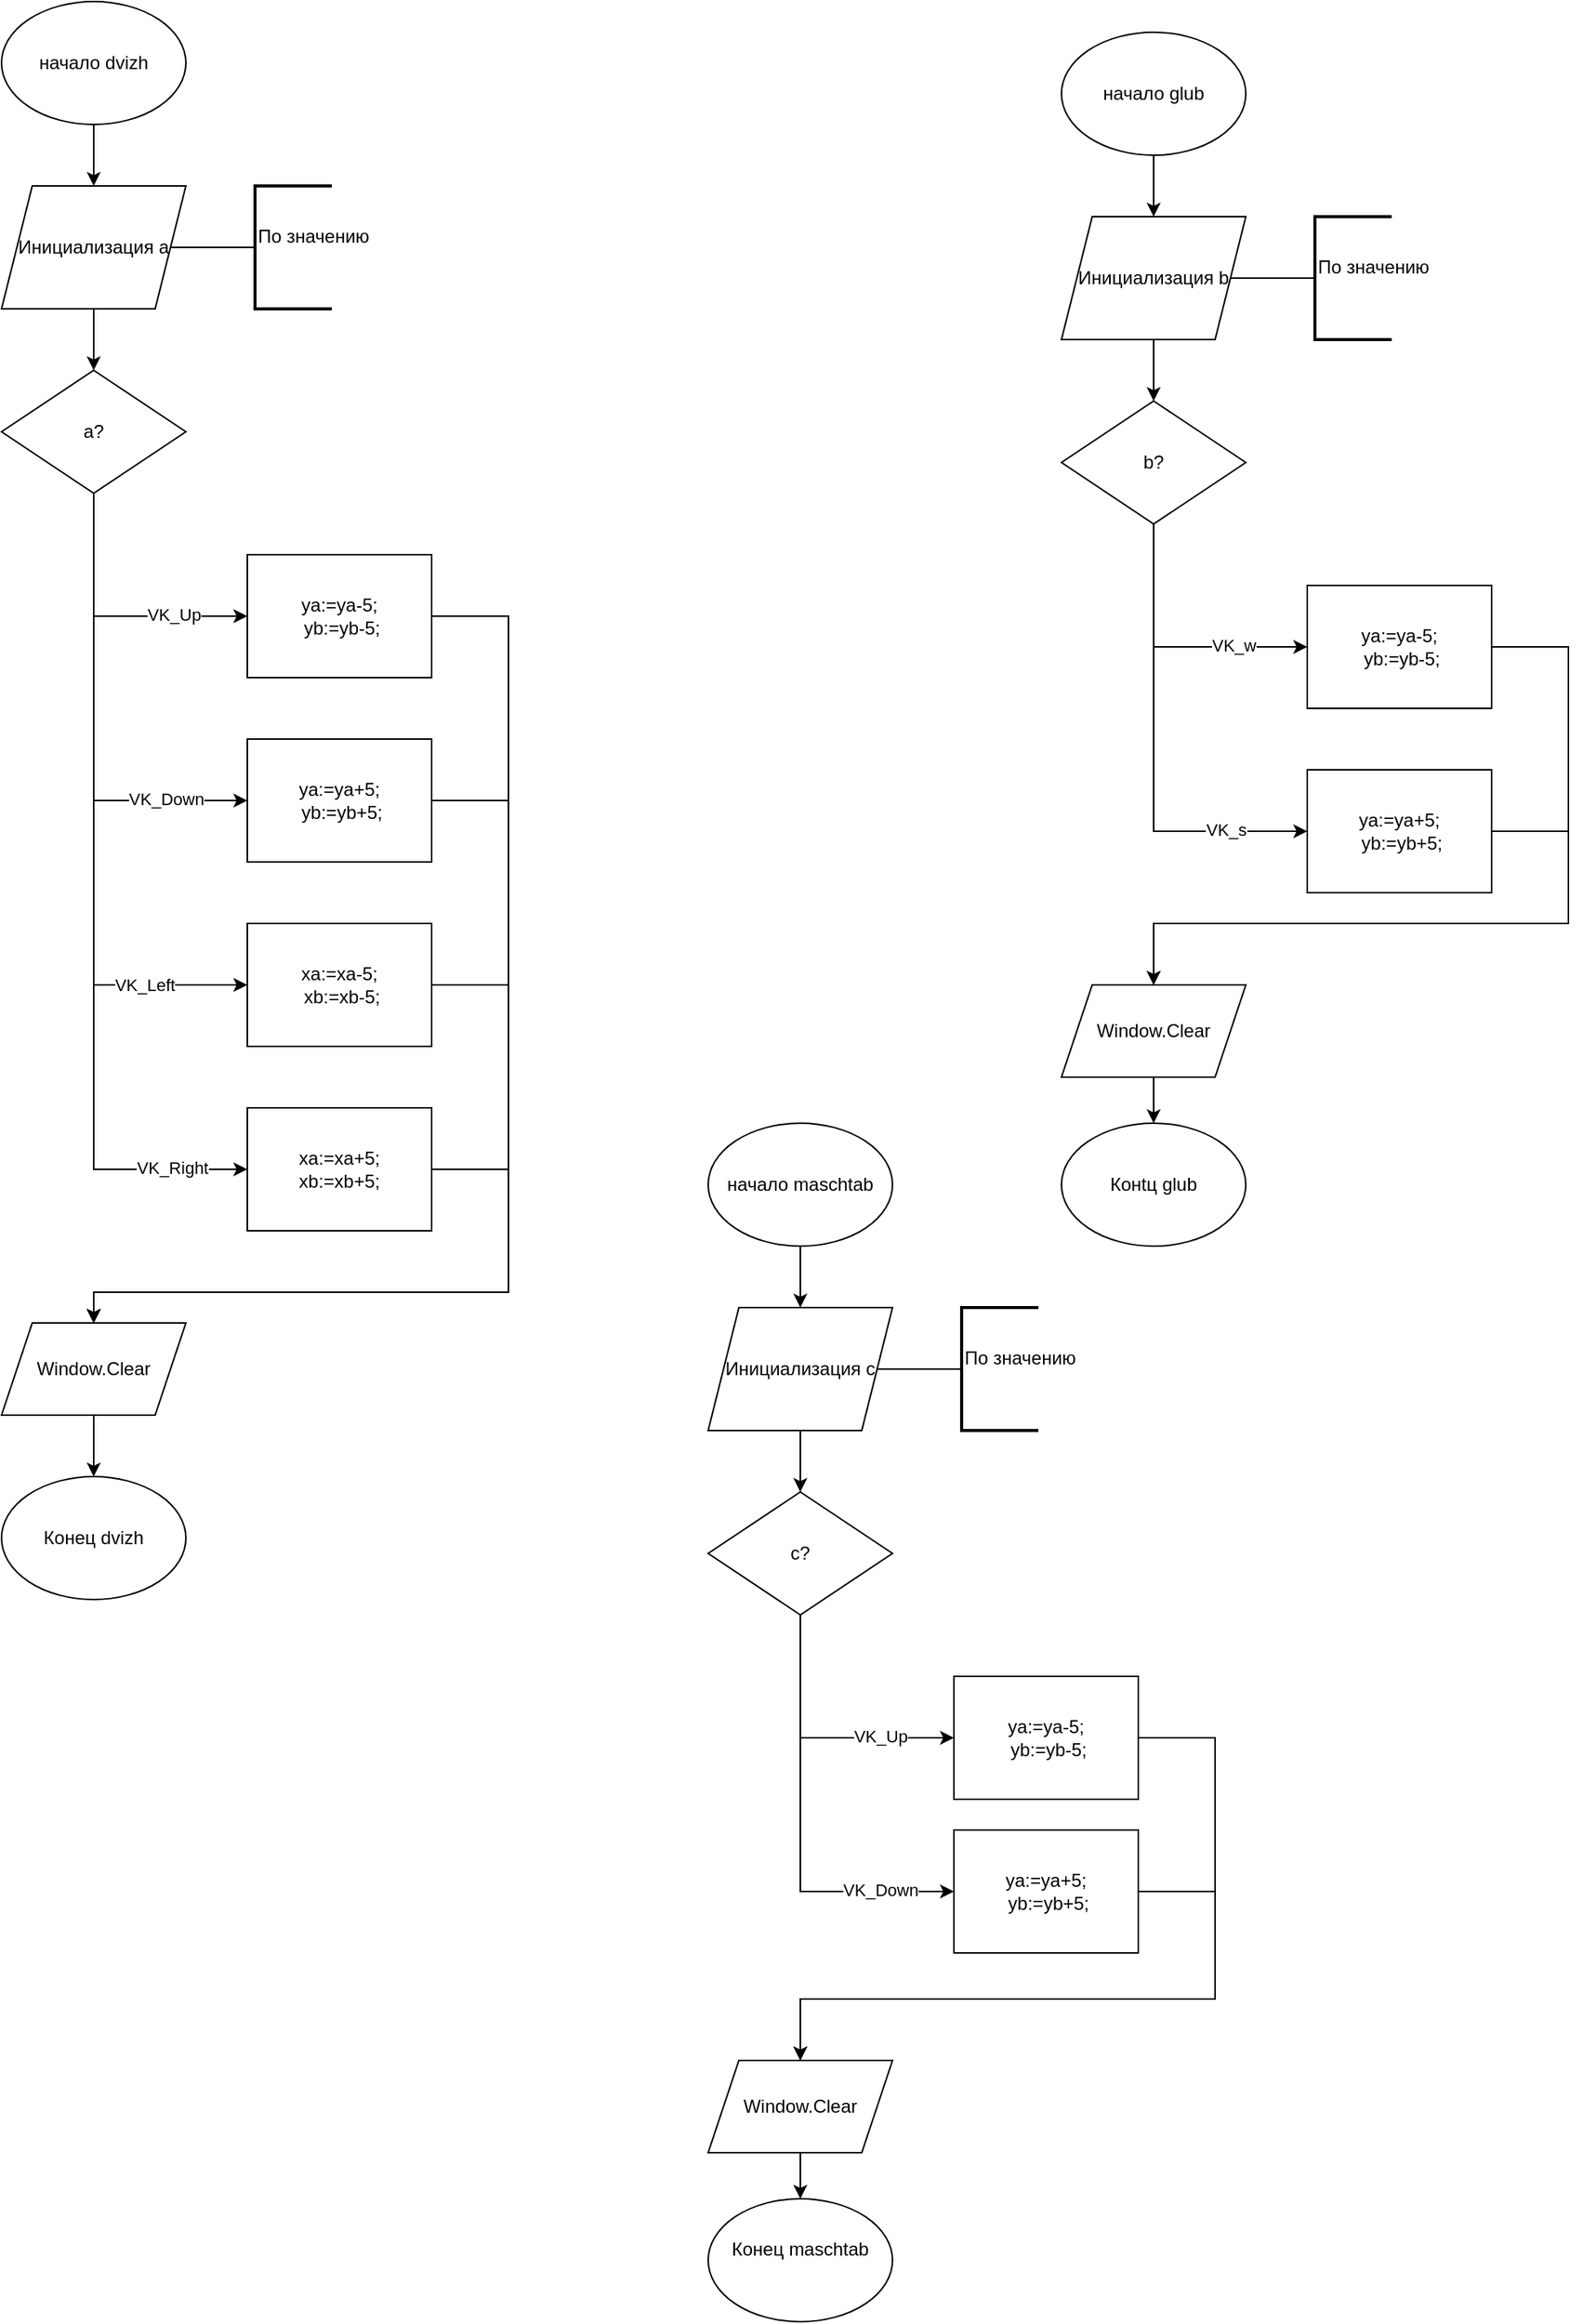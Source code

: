 <mxfile version="26.0.10" pages="3">
  <diagram name="Страница — 1" id="SlsfxkLhZ83eddNwCgyz">
    <mxGraphModel dx="1290" dy="522" grid="1" gridSize="10" guides="1" tooltips="1" connect="1" arrows="1" fold="1" page="1" pageScale="1" pageWidth="1200" pageHeight="1600" math="0" shadow="0">
      <root>
        <mxCell id="0" />
        <mxCell id="1" parent="0" />
        <mxCell id="U1XYEcbWwrDaBiq8j8Jq-3" value="" style="edgeStyle=orthogonalEdgeStyle;rounded=0;orthogonalLoop=1;jettySize=auto;html=1;" parent="1" source="U1XYEcbWwrDaBiq8j8Jq-1" target="U1XYEcbWwrDaBiq8j8Jq-2" edge="1">
          <mxGeometry relative="1" as="geometry" />
        </mxCell>
        <mxCell id="U1XYEcbWwrDaBiq8j8Jq-1" value="начало dvizh" style="ellipse;whiteSpace=wrap;html=1;" parent="1" vertex="1">
          <mxGeometry x="160" y="40" width="120" height="80" as="geometry" />
        </mxCell>
        <mxCell id="U1XYEcbWwrDaBiq8j8Jq-7" value="" style="edgeStyle=orthogonalEdgeStyle;rounded=0;orthogonalLoop=1;jettySize=auto;html=1;" parent="1" source="U1XYEcbWwrDaBiq8j8Jq-2" target="U1XYEcbWwrDaBiq8j8Jq-6" edge="1">
          <mxGeometry relative="1" as="geometry" />
        </mxCell>
        <mxCell id="U1XYEcbWwrDaBiq8j8Jq-2" value="Инициализация a" style="shape=parallelogram;perimeter=parallelogramPerimeter;whiteSpace=wrap;html=1;fixedSize=1;" parent="1" vertex="1">
          <mxGeometry x="160" y="160" width="120" height="80" as="geometry" />
        </mxCell>
        <mxCell id="U1XYEcbWwrDaBiq8j8Jq-4" value="" style="endArrow=none;html=1;rounded=0;exitX=1;exitY=0.5;exitDx=0;exitDy=0;" parent="1" source="U1XYEcbWwrDaBiq8j8Jq-2" target="U1XYEcbWwrDaBiq8j8Jq-5" edge="1">
          <mxGeometry width="50" height="50" relative="1" as="geometry">
            <mxPoint x="220" y="100" as="sourcePoint" />
            <mxPoint x="350" y="200" as="targetPoint" />
          </mxGeometry>
        </mxCell>
        <mxCell id="U1XYEcbWwrDaBiq8j8Jq-5" value="По значению&lt;div&gt;&lt;br&gt;&lt;/div&gt;" style="strokeWidth=2;html=1;shape=mxgraph.flowchart.annotation_1;align=left;pointerEvents=1;" parent="1" vertex="1">
          <mxGeometry x="325" y="160" width="50" height="80" as="geometry" />
        </mxCell>
        <mxCell id="U1XYEcbWwrDaBiq8j8Jq-12" style="edgeStyle=orthogonalEdgeStyle;rounded=0;orthogonalLoop=1;jettySize=auto;html=1;entryX=0;entryY=0.5;entryDx=0;entryDy=0;" parent="1" source="U1XYEcbWwrDaBiq8j8Jq-6" target="U1XYEcbWwrDaBiq8j8Jq-8" edge="1">
          <mxGeometry relative="1" as="geometry">
            <Array as="points">
              <mxPoint x="220" y="440" />
            </Array>
          </mxGeometry>
        </mxCell>
        <mxCell id="U1XYEcbWwrDaBiq8j8Jq-17" value="VK_Up" style="edgeLabel;html=1;align=center;verticalAlign=middle;resizable=0;points=[];" parent="U1XYEcbWwrDaBiq8j8Jq-12" vertex="1" connectable="0">
          <mxGeometry x="0.467" y="1" relative="1" as="geometry">
            <mxPoint as="offset" />
          </mxGeometry>
        </mxCell>
        <mxCell id="U1XYEcbWwrDaBiq8j8Jq-6" value="a?" style="rhombus;whiteSpace=wrap;html=1;" parent="1" vertex="1">
          <mxGeometry x="160" y="280" width="120" height="80" as="geometry" />
        </mxCell>
        <mxCell id="U1XYEcbWwrDaBiq8j8Jq-8" value="&lt;div&gt;ya:=ya-5;&lt;/div&gt;&lt;div&gt;&amp;nbsp;yb:=yb-5;&lt;/div&gt;" style="rounded=0;whiteSpace=wrap;html=1;" parent="1" vertex="1">
          <mxGeometry x="320" y="400" width="120" height="80" as="geometry" />
        </mxCell>
        <mxCell id="U1XYEcbWwrDaBiq8j8Jq-9" value="&lt;div&gt;ya:=ya+5;&lt;/div&gt;&lt;div&gt;&amp;nbsp;yb:=yb+5;&lt;/div&gt;" style="rounded=0;whiteSpace=wrap;html=1;" parent="1" vertex="1">
          <mxGeometry x="320" y="520" width="120" height="80" as="geometry" />
        </mxCell>
        <mxCell id="U1XYEcbWwrDaBiq8j8Jq-23" style="edgeStyle=orthogonalEdgeStyle;rounded=0;orthogonalLoop=1;jettySize=auto;html=1;entryX=0.5;entryY=0;entryDx=0;entryDy=0;" parent="1" source="U1XYEcbWwrDaBiq8j8Jq-10" target="U1XYEcbWwrDaBiq8j8Jq-21" edge="1">
          <mxGeometry relative="1" as="geometry">
            <mxPoint x="490" y="880" as="targetPoint" />
            <Array as="points">
              <mxPoint x="490" y="680" />
              <mxPoint x="490" y="880" />
              <mxPoint x="220" y="880" />
            </Array>
          </mxGeometry>
        </mxCell>
        <mxCell id="U1XYEcbWwrDaBiq8j8Jq-10" value="&lt;div&gt;xa:=xa-5;&lt;/div&gt;&lt;div&gt;&amp;nbsp;xb:=xb-5;&lt;/div&gt;" style="rounded=0;whiteSpace=wrap;html=1;" parent="1" vertex="1">
          <mxGeometry x="320" y="640" width="120" height="80" as="geometry" />
        </mxCell>
        <mxCell id="U1XYEcbWwrDaBiq8j8Jq-22" style="edgeStyle=orthogonalEdgeStyle;rounded=0;orthogonalLoop=1;jettySize=auto;html=1;entryX=0.5;entryY=0;entryDx=0;entryDy=0;" parent="1" source="U1XYEcbWwrDaBiq8j8Jq-11" target="U1XYEcbWwrDaBiq8j8Jq-21" edge="1">
          <mxGeometry relative="1" as="geometry">
            <mxPoint x="560" y="880" as="targetPoint" />
            <Array as="points">
              <mxPoint x="490" y="800" />
              <mxPoint x="490" y="880" />
              <mxPoint x="220" y="880" />
            </Array>
          </mxGeometry>
        </mxCell>
        <mxCell id="U1XYEcbWwrDaBiq8j8Jq-11" value="&lt;div&gt;xa:=xa+5;&lt;/div&gt;&lt;div&gt;xb:=xb+5;&lt;/div&gt;" style="rounded=0;whiteSpace=wrap;html=1;" parent="1" vertex="1">
          <mxGeometry x="320" y="760" width="120" height="80" as="geometry" />
        </mxCell>
        <mxCell id="U1XYEcbWwrDaBiq8j8Jq-13" value="" style="endArrow=classic;html=1;rounded=0;entryX=0;entryY=0.5;entryDx=0;entryDy=0;" parent="1" target="U1XYEcbWwrDaBiq8j8Jq-9" edge="1">
          <mxGeometry width="50" height="50" relative="1" as="geometry">
            <mxPoint x="220" y="440" as="sourcePoint" />
            <mxPoint x="270" y="570" as="targetPoint" />
            <Array as="points">
              <mxPoint x="220" y="560" />
            </Array>
          </mxGeometry>
        </mxCell>
        <mxCell id="U1XYEcbWwrDaBiq8j8Jq-18" value="VK_Down" style="edgeLabel;html=1;align=center;verticalAlign=middle;resizable=0;points=[];" parent="U1XYEcbWwrDaBiq8j8Jq-13" vertex="1" connectable="0">
          <mxGeometry x="0.518" y="1" relative="1" as="geometry">
            <mxPoint as="offset" />
          </mxGeometry>
        </mxCell>
        <mxCell id="U1XYEcbWwrDaBiq8j8Jq-15" value="" style="endArrow=classic;html=1;rounded=0;entryX=0;entryY=0.5;entryDx=0;entryDy=0;" parent="1" target="U1XYEcbWwrDaBiq8j8Jq-10" edge="1">
          <mxGeometry width="50" height="50" relative="1" as="geometry">
            <mxPoint x="220" y="560" as="sourcePoint" />
            <mxPoint x="200" y="620" as="targetPoint" />
            <Array as="points">
              <mxPoint x="220" y="680" />
            </Array>
          </mxGeometry>
        </mxCell>
        <mxCell id="U1XYEcbWwrDaBiq8j8Jq-19" value="VK_Left" style="edgeLabel;html=1;align=center;verticalAlign=middle;resizable=0;points=[];" parent="U1XYEcbWwrDaBiq8j8Jq-15" vertex="1" connectable="0">
          <mxGeometry x="0.391" relative="1" as="geometry">
            <mxPoint as="offset" />
          </mxGeometry>
        </mxCell>
        <mxCell id="U1XYEcbWwrDaBiq8j8Jq-16" value="" style="endArrow=classic;html=1;rounded=0;entryX=0;entryY=0.5;entryDx=0;entryDy=0;" parent="1" target="U1XYEcbWwrDaBiq8j8Jq-11" edge="1">
          <mxGeometry width="50" height="50" relative="1" as="geometry">
            <mxPoint x="220" y="680" as="sourcePoint" />
            <mxPoint x="230" y="740" as="targetPoint" />
            <Array as="points">
              <mxPoint x="220" y="800" />
            </Array>
          </mxGeometry>
        </mxCell>
        <mxCell id="U1XYEcbWwrDaBiq8j8Jq-20" value="VK_Right" style="edgeLabel;html=1;align=center;verticalAlign=middle;resizable=0;points=[];" parent="U1XYEcbWwrDaBiq8j8Jq-16" vertex="1" connectable="0">
          <mxGeometry x="0.554" y="1" relative="1" as="geometry">
            <mxPoint as="offset" />
          </mxGeometry>
        </mxCell>
        <mxCell id="U1XYEcbWwrDaBiq8j8Jq-55" value="" style="edgeStyle=orthogonalEdgeStyle;rounded=0;orthogonalLoop=1;jettySize=auto;html=1;" parent="1" source="U1XYEcbWwrDaBiq8j8Jq-21" target="U1XYEcbWwrDaBiq8j8Jq-54" edge="1">
          <mxGeometry relative="1" as="geometry" />
        </mxCell>
        <mxCell id="U1XYEcbWwrDaBiq8j8Jq-21" value="Window.Clear" style="shape=parallelogram;perimeter=parallelogramPerimeter;whiteSpace=wrap;html=1;fixedSize=1;" parent="1" vertex="1">
          <mxGeometry x="160" y="900" width="120" height="60" as="geometry" />
        </mxCell>
        <mxCell id="U1XYEcbWwrDaBiq8j8Jq-28" value="" style="endArrow=classic;html=1;rounded=0;exitX=1;exitY=0.5;exitDx=0;exitDy=0;entryX=0.5;entryY=0;entryDx=0;entryDy=0;" parent="1" source="U1XYEcbWwrDaBiq8j8Jq-8" target="U1XYEcbWwrDaBiq8j8Jq-21" edge="1">
          <mxGeometry width="50" height="50" relative="1" as="geometry">
            <mxPoint x="600" y="740" as="sourcePoint" />
            <mxPoint x="650" y="690" as="targetPoint" />
            <Array as="points">
              <mxPoint x="490" y="440" />
              <mxPoint x="490" y="560" />
              <mxPoint x="490" y="680" />
              <mxPoint x="490" y="880" />
              <mxPoint x="220" y="880" />
            </Array>
          </mxGeometry>
        </mxCell>
        <mxCell id="U1XYEcbWwrDaBiq8j8Jq-29" value="" style="endArrow=classic;html=1;rounded=0;exitX=1;exitY=0.5;exitDx=0;exitDy=0;entryX=0.5;entryY=0;entryDx=0;entryDy=0;" parent="1" source="U1XYEcbWwrDaBiq8j8Jq-9" target="U1XYEcbWwrDaBiq8j8Jq-21" edge="1">
          <mxGeometry width="50" height="50" relative="1" as="geometry">
            <mxPoint x="600" y="550" as="sourcePoint" />
            <mxPoint x="650" y="500" as="targetPoint" />
            <Array as="points">
              <mxPoint x="490" y="560" />
              <mxPoint x="490" y="880" />
              <mxPoint x="220" y="880" />
            </Array>
          </mxGeometry>
        </mxCell>
        <mxCell id="U1XYEcbWwrDaBiq8j8Jq-30" value="" style="edgeStyle=orthogonalEdgeStyle;rounded=0;orthogonalLoop=1;jettySize=auto;html=1;" parent="1" source="U1XYEcbWwrDaBiq8j8Jq-31" target="U1XYEcbWwrDaBiq8j8Jq-33" edge="1">
          <mxGeometry relative="1" as="geometry" />
        </mxCell>
        <mxCell id="U1XYEcbWwrDaBiq8j8Jq-31" value="начало glub" style="ellipse;whiteSpace=wrap;html=1;" parent="1" vertex="1">
          <mxGeometry x="850" y="60" width="120" height="80" as="geometry" />
        </mxCell>
        <mxCell id="U1XYEcbWwrDaBiq8j8Jq-32" value="" style="edgeStyle=orthogonalEdgeStyle;rounded=0;orthogonalLoop=1;jettySize=auto;html=1;" parent="1" source="U1XYEcbWwrDaBiq8j8Jq-33" target="U1XYEcbWwrDaBiq8j8Jq-38" edge="1">
          <mxGeometry relative="1" as="geometry" />
        </mxCell>
        <mxCell id="U1XYEcbWwrDaBiq8j8Jq-33" value="Инициализация b" style="shape=parallelogram;perimeter=parallelogramPerimeter;whiteSpace=wrap;html=1;fixedSize=1;" parent="1" vertex="1">
          <mxGeometry x="850" y="180" width="120" height="80" as="geometry" />
        </mxCell>
        <mxCell id="U1XYEcbWwrDaBiq8j8Jq-34" value="" style="endArrow=none;html=1;rounded=0;exitX=1;exitY=0.5;exitDx=0;exitDy=0;" parent="1" source="U1XYEcbWwrDaBiq8j8Jq-33" target="U1XYEcbWwrDaBiq8j8Jq-35" edge="1">
          <mxGeometry width="50" height="50" relative="1" as="geometry">
            <mxPoint x="910" y="120" as="sourcePoint" />
            <mxPoint x="1040" y="220" as="targetPoint" />
          </mxGeometry>
        </mxCell>
        <mxCell id="U1XYEcbWwrDaBiq8j8Jq-35" value="По значению&lt;div&gt;&lt;br&gt;&lt;/div&gt;" style="strokeWidth=2;html=1;shape=mxgraph.flowchart.annotation_1;align=left;pointerEvents=1;" parent="1" vertex="1">
          <mxGeometry x="1015" y="180" width="50" height="80" as="geometry" />
        </mxCell>
        <mxCell id="U1XYEcbWwrDaBiq8j8Jq-36" style="edgeStyle=orthogonalEdgeStyle;rounded=0;orthogonalLoop=1;jettySize=auto;html=1;entryX=0;entryY=0.5;entryDx=0;entryDy=0;" parent="1" source="U1XYEcbWwrDaBiq8j8Jq-38" target="U1XYEcbWwrDaBiq8j8Jq-39" edge="1">
          <mxGeometry relative="1" as="geometry">
            <Array as="points">
              <mxPoint x="910" y="460" />
            </Array>
          </mxGeometry>
        </mxCell>
        <mxCell id="U1XYEcbWwrDaBiq8j8Jq-37" value="VK_w" style="edgeLabel;html=1;align=center;verticalAlign=middle;resizable=0;points=[];" parent="U1XYEcbWwrDaBiq8j8Jq-36" vertex="1" connectable="0">
          <mxGeometry x="0.467" y="1" relative="1" as="geometry">
            <mxPoint as="offset" />
          </mxGeometry>
        </mxCell>
        <mxCell id="U1XYEcbWwrDaBiq8j8Jq-38" value="b?" style="rhombus;whiteSpace=wrap;html=1;" parent="1" vertex="1">
          <mxGeometry x="850" y="300" width="120" height="80" as="geometry" />
        </mxCell>
        <mxCell id="U1XYEcbWwrDaBiq8j8Jq-39" value="&lt;div&gt;ya:=ya-5;&lt;/div&gt;&lt;div&gt;&amp;nbsp;yb:=yb-5;&lt;/div&gt;" style="rounded=0;whiteSpace=wrap;html=1;" parent="1" vertex="1">
          <mxGeometry x="1010" y="420" width="120" height="80" as="geometry" />
        </mxCell>
        <mxCell id="U1XYEcbWwrDaBiq8j8Jq-40" value="&lt;div&gt;ya:=ya+5;&lt;/div&gt;&lt;div&gt;&amp;nbsp;yb:=yb+5;&lt;/div&gt;" style="rounded=0;whiteSpace=wrap;html=1;" parent="1" vertex="1">
          <mxGeometry x="1010" y="540" width="120" height="80" as="geometry" />
        </mxCell>
        <mxCell id="U1XYEcbWwrDaBiq8j8Jq-45" value="" style="endArrow=classic;html=1;rounded=0;entryX=0;entryY=0.5;entryDx=0;entryDy=0;" parent="1" target="U1XYEcbWwrDaBiq8j8Jq-40" edge="1">
          <mxGeometry width="50" height="50" relative="1" as="geometry">
            <mxPoint x="910" y="460" as="sourcePoint" />
            <mxPoint x="960" y="590" as="targetPoint" />
            <Array as="points">
              <mxPoint x="910" y="580" />
            </Array>
          </mxGeometry>
        </mxCell>
        <mxCell id="U1XYEcbWwrDaBiq8j8Jq-46" value="VK_s" style="edgeLabel;html=1;align=center;verticalAlign=middle;resizable=0;points=[];" parent="U1XYEcbWwrDaBiq8j8Jq-45" vertex="1" connectable="0">
          <mxGeometry x="0.518" y="1" relative="1" as="geometry">
            <mxPoint as="offset" />
          </mxGeometry>
        </mxCell>
        <mxCell id="U1XYEcbWwrDaBiq8j8Jq-57" value="" style="edgeStyle=orthogonalEdgeStyle;rounded=0;orthogonalLoop=1;jettySize=auto;html=1;" parent="1" source="U1XYEcbWwrDaBiq8j8Jq-51" target="U1XYEcbWwrDaBiq8j8Jq-56" edge="1">
          <mxGeometry relative="1" as="geometry" />
        </mxCell>
        <mxCell id="U1XYEcbWwrDaBiq8j8Jq-51" value="Window.Clear" style="shape=parallelogram;perimeter=parallelogramPerimeter;whiteSpace=wrap;html=1;fixedSize=1;" parent="1" vertex="1">
          <mxGeometry x="850" y="680" width="120" height="60" as="geometry" />
        </mxCell>
        <mxCell id="U1XYEcbWwrDaBiq8j8Jq-52" value="" style="endArrow=classic;html=1;rounded=0;exitX=1;exitY=0.5;exitDx=0;exitDy=0;entryX=0.5;entryY=0;entryDx=0;entryDy=0;" parent="1" source="U1XYEcbWwrDaBiq8j8Jq-39" target="U1XYEcbWwrDaBiq8j8Jq-51" edge="1">
          <mxGeometry width="50" height="50" relative="1" as="geometry">
            <mxPoint x="1290" y="760" as="sourcePoint" />
            <mxPoint x="1340" y="710" as="targetPoint" />
            <Array as="points">
              <mxPoint x="1180" y="460" />
              <mxPoint x="1180" y="580" />
              <mxPoint x="1180" y="640" />
              <mxPoint x="910" y="640" />
            </Array>
          </mxGeometry>
        </mxCell>
        <mxCell id="U1XYEcbWwrDaBiq8j8Jq-53" value="" style="endArrow=classic;html=1;rounded=0;exitX=1;exitY=0.5;exitDx=0;exitDy=0;entryX=0.5;entryY=0;entryDx=0;entryDy=0;" parent="1" source="U1XYEcbWwrDaBiq8j8Jq-40" target="U1XYEcbWwrDaBiq8j8Jq-51" edge="1">
          <mxGeometry width="50" height="50" relative="1" as="geometry">
            <mxPoint x="1290" y="570" as="sourcePoint" />
            <mxPoint x="1340" y="520" as="targetPoint" />
            <Array as="points">
              <mxPoint x="1180" y="580" />
              <mxPoint x="1180" y="640" />
              <mxPoint x="1120" y="640" />
              <mxPoint x="1040" y="640" />
              <mxPoint x="910" y="640" />
            </Array>
          </mxGeometry>
        </mxCell>
        <mxCell id="U1XYEcbWwrDaBiq8j8Jq-54" value="Конец dvizh" style="ellipse;whiteSpace=wrap;html=1;" parent="1" vertex="1">
          <mxGeometry x="160" y="1000" width="120" height="80" as="geometry" />
        </mxCell>
        <mxCell id="U1XYEcbWwrDaBiq8j8Jq-56" value="Конtц glub" style="ellipse;whiteSpace=wrap;html=1;" parent="1" vertex="1">
          <mxGeometry x="850" y="770" width="120" height="80" as="geometry" />
        </mxCell>
        <mxCell id="U1XYEcbWwrDaBiq8j8Jq-58" value="" style="edgeStyle=orthogonalEdgeStyle;rounded=0;orthogonalLoop=1;jettySize=auto;html=1;" parent="1" source="U1XYEcbWwrDaBiq8j8Jq-59" target="U1XYEcbWwrDaBiq8j8Jq-61" edge="1">
          <mxGeometry relative="1" as="geometry" />
        </mxCell>
        <mxCell id="U1XYEcbWwrDaBiq8j8Jq-59" value="начало maschtab" style="ellipse;whiteSpace=wrap;html=1;" parent="1" vertex="1">
          <mxGeometry x="620" y="770" width="120" height="80" as="geometry" />
        </mxCell>
        <mxCell id="U1XYEcbWwrDaBiq8j8Jq-60" value="" style="edgeStyle=orthogonalEdgeStyle;rounded=0;orthogonalLoop=1;jettySize=auto;html=1;" parent="1" source="U1XYEcbWwrDaBiq8j8Jq-61" target="U1XYEcbWwrDaBiq8j8Jq-66" edge="1">
          <mxGeometry relative="1" as="geometry" />
        </mxCell>
        <mxCell id="U1XYEcbWwrDaBiq8j8Jq-61" value="Инициализация c" style="shape=parallelogram;perimeter=parallelogramPerimeter;whiteSpace=wrap;html=1;fixedSize=1;" parent="1" vertex="1">
          <mxGeometry x="620" y="890" width="120" height="80" as="geometry" />
        </mxCell>
        <mxCell id="U1XYEcbWwrDaBiq8j8Jq-62" value="" style="endArrow=none;html=1;rounded=0;exitX=1;exitY=0.5;exitDx=0;exitDy=0;" parent="1" source="U1XYEcbWwrDaBiq8j8Jq-61" target="U1XYEcbWwrDaBiq8j8Jq-63" edge="1">
          <mxGeometry width="50" height="50" relative="1" as="geometry">
            <mxPoint x="680" y="830" as="sourcePoint" />
            <mxPoint x="810" y="930" as="targetPoint" />
          </mxGeometry>
        </mxCell>
        <mxCell id="U1XYEcbWwrDaBiq8j8Jq-63" value="По значению&lt;div&gt;&lt;br&gt;&lt;/div&gt;" style="strokeWidth=2;html=1;shape=mxgraph.flowchart.annotation_1;align=left;pointerEvents=1;" parent="1" vertex="1">
          <mxGeometry x="785" y="890" width="50" height="80" as="geometry" />
        </mxCell>
        <mxCell id="U1XYEcbWwrDaBiq8j8Jq-64" style="edgeStyle=orthogonalEdgeStyle;rounded=0;orthogonalLoop=1;jettySize=auto;html=1;entryX=0;entryY=0.5;entryDx=0;entryDy=0;" parent="1" source="U1XYEcbWwrDaBiq8j8Jq-66" target="U1XYEcbWwrDaBiq8j8Jq-67" edge="1">
          <mxGeometry relative="1" as="geometry">
            <Array as="points">
              <mxPoint x="680" y="1170" />
            </Array>
          </mxGeometry>
        </mxCell>
        <mxCell id="U1XYEcbWwrDaBiq8j8Jq-65" value="VK_Up" style="edgeLabel;html=1;align=center;verticalAlign=middle;resizable=0;points=[];" parent="U1XYEcbWwrDaBiq8j8Jq-64" vertex="1" connectable="0">
          <mxGeometry x="0.467" y="1" relative="1" as="geometry">
            <mxPoint as="offset" />
          </mxGeometry>
        </mxCell>
        <mxCell id="U1XYEcbWwrDaBiq8j8Jq-66" value="c?" style="rhombus;whiteSpace=wrap;html=1;" parent="1" vertex="1">
          <mxGeometry x="620" y="1010" width="120" height="80" as="geometry" />
        </mxCell>
        <mxCell id="U1XYEcbWwrDaBiq8j8Jq-67" value="&lt;div&gt;ya:=ya-5;&lt;/div&gt;&lt;div&gt;&amp;nbsp;yb:=yb-5;&lt;/div&gt;" style="rounded=0;whiteSpace=wrap;html=1;" parent="1" vertex="1">
          <mxGeometry x="780" y="1130" width="120" height="80" as="geometry" />
        </mxCell>
        <mxCell id="U1XYEcbWwrDaBiq8j8Jq-68" value="&lt;div&gt;ya:=ya+5;&lt;/div&gt;&lt;div&gt;&amp;nbsp;yb:=yb+5;&lt;/div&gt;" style="rounded=0;whiteSpace=wrap;html=1;" parent="1" vertex="1">
          <mxGeometry x="780" y="1230" width="120" height="80" as="geometry" />
        </mxCell>
        <mxCell id="U1XYEcbWwrDaBiq8j8Jq-73" value="" style="endArrow=classic;html=1;rounded=0;entryX=0;entryY=0.5;entryDx=0;entryDy=0;" parent="1" target="U1XYEcbWwrDaBiq8j8Jq-68" edge="1">
          <mxGeometry width="50" height="50" relative="1" as="geometry">
            <mxPoint x="680" y="1170" as="sourcePoint" />
            <mxPoint x="730" y="1300" as="targetPoint" />
            <Array as="points">
              <mxPoint x="680" y="1270" />
            </Array>
          </mxGeometry>
        </mxCell>
        <mxCell id="U1XYEcbWwrDaBiq8j8Jq-74" value="VK_Down" style="edgeLabel;html=1;align=center;verticalAlign=middle;resizable=0;points=[];" parent="U1XYEcbWwrDaBiq8j8Jq-73" vertex="1" connectable="0">
          <mxGeometry x="0.518" y="1" relative="1" as="geometry">
            <mxPoint as="offset" />
          </mxGeometry>
        </mxCell>
        <mxCell id="U1XYEcbWwrDaBiq8j8Jq-83" value="" style="edgeStyle=orthogonalEdgeStyle;rounded=0;orthogonalLoop=1;jettySize=auto;html=1;" parent="1" source="U1XYEcbWwrDaBiq8j8Jq-79" target="U1XYEcbWwrDaBiq8j8Jq-82" edge="1">
          <mxGeometry relative="1" as="geometry" />
        </mxCell>
        <mxCell id="U1XYEcbWwrDaBiq8j8Jq-79" value="Window.Clear" style="shape=parallelogram;perimeter=parallelogramPerimeter;whiteSpace=wrap;html=1;fixedSize=1;" parent="1" vertex="1">
          <mxGeometry x="620" y="1380" width="120" height="60" as="geometry" />
        </mxCell>
        <mxCell id="U1XYEcbWwrDaBiq8j8Jq-80" value="" style="endArrow=classic;html=1;rounded=0;exitX=1;exitY=0.5;exitDx=0;exitDy=0;entryX=0.5;entryY=0;entryDx=0;entryDy=0;" parent="1" source="U1XYEcbWwrDaBiq8j8Jq-67" target="U1XYEcbWwrDaBiq8j8Jq-79" edge="1">
          <mxGeometry width="50" height="50" relative="1" as="geometry">
            <mxPoint x="1060" y="1470" as="sourcePoint" />
            <mxPoint x="1110" y="1420" as="targetPoint" />
            <Array as="points">
              <mxPoint x="950" y="1170" />
              <mxPoint x="950" y="1290" />
              <mxPoint x="950" y="1340" />
              <mxPoint x="680" y="1340" />
              <mxPoint x="680" y="1380" />
            </Array>
          </mxGeometry>
        </mxCell>
        <mxCell id="U1XYEcbWwrDaBiq8j8Jq-81" value="" style="endArrow=classic;html=1;rounded=0;exitX=1;exitY=0.5;exitDx=0;exitDy=0;entryX=0.5;entryY=0;entryDx=0;entryDy=0;" parent="1" source="U1XYEcbWwrDaBiq8j8Jq-68" target="U1XYEcbWwrDaBiq8j8Jq-79" edge="1">
          <mxGeometry width="50" height="50" relative="1" as="geometry">
            <mxPoint x="1060" y="1280" as="sourcePoint" />
            <mxPoint x="1110" y="1230" as="targetPoint" />
            <Array as="points">
              <mxPoint x="950" y="1270" />
              <mxPoint x="950" y="1290" />
              <mxPoint x="950" y="1340" />
              <mxPoint x="820" y="1340" />
              <mxPoint x="680" y="1340" />
              <mxPoint x="680" y="1380" />
            </Array>
          </mxGeometry>
        </mxCell>
        <mxCell id="U1XYEcbWwrDaBiq8j8Jq-82" value="Конец maschtab&lt;div&gt;&lt;br&gt;&lt;/div&gt;" style="ellipse;whiteSpace=wrap;html=1;" parent="1" vertex="1">
          <mxGeometry x="620" y="1470" width="120" height="80" as="geometry" />
        </mxCell>
      </root>
    </mxGraphModel>
  </diagram>
  <diagram id="3DxUTm8rp6klxQ3pzdtI" name="Страница — 2">
    <mxGraphModel dx="1290" dy="522" grid="1" gridSize="10" guides="1" tooltips="1" connect="1" arrows="1" fold="1" page="1" pageScale="1" pageWidth="1200" pageHeight="1600" math="0" shadow="0">
      <root>
        <mxCell id="0" />
        <mxCell id="1" parent="0" />
        <mxCell id="g4upZ3wpfeA_VY0nYFf6-3" value="" style="edgeStyle=orthogonalEdgeStyle;rounded=0;orthogonalLoop=1;jettySize=auto;html=1;" parent="1" source="g4upZ3wpfeA_VY0nYFf6-1" target="g4upZ3wpfeA_VY0nYFf6-2" edge="1">
          <mxGeometry relative="1" as="geometry" />
        </mxCell>
        <mxCell id="g4upZ3wpfeA_VY0nYFf6-1" value="Начало fractal" style="ellipse;whiteSpace=wrap;html=1;" parent="1" vertex="1">
          <mxGeometry x="80" y="40" width="120" height="80" as="geometry" />
        </mxCell>
        <mxCell id="XXOSiyogG26CdCvfBOHh-4" value="" style="edgeStyle=orthogonalEdgeStyle;rounded=0;orthogonalLoop=1;jettySize=auto;html=1;" parent="1" source="g4upZ3wpfeA_VY0nYFf6-2" target="XXOSiyogG26CdCvfBOHh-3" edge="1">
          <mxGeometry relative="1" as="geometry" />
        </mxCell>
        <mxCell id="g4upZ3wpfeA_VY0nYFf6-2" value="Инициализация&amp;nbsp;&lt;div&gt;x1,y1,x2,y2&lt;div&gt;&lt;br&gt;&lt;/div&gt;&lt;/div&gt;" style="shape=parallelogram;perimeter=parallelogramPerimeter;whiteSpace=wrap;html=1;fixedSize=1;" parent="1" vertex="1">
          <mxGeometry x="80" y="160" width="120" height="60" as="geometry" />
        </mxCell>
        <mxCell id="XXOSiyogG26CdCvfBOHh-1" value="" style="endArrow=none;html=1;rounded=0;exitX=1;exitY=0.5;exitDx=0;exitDy=0;entryX=0;entryY=0.5;entryDx=0;entryDy=0;entryPerimeter=0;" parent="1" source="g4upZ3wpfeA_VY0nYFf6-2" target="XXOSiyogG26CdCvfBOHh-2" edge="1">
          <mxGeometry width="50" height="50" relative="1" as="geometry">
            <mxPoint x="190" y="190" as="sourcePoint" />
            <mxPoint x="310" y="190" as="targetPoint" />
          </mxGeometry>
        </mxCell>
        <mxCell id="XXOSiyogG26CdCvfBOHh-2" value="По значению" style="strokeWidth=2;html=1;shape=mxgraph.flowchart.annotation_1;align=left;pointerEvents=1;" parent="1" vertex="1">
          <mxGeometry x="440" y="160" width="50" height="60" as="geometry" />
        </mxCell>
        <mxCell id="XXOSiyogG26CdCvfBOHh-8" style="edgeStyle=orthogonalEdgeStyle;rounded=0;orthogonalLoop=1;jettySize=auto;html=1;entryX=0.5;entryY=0;entryDx=0;entryDy=0;" parent="1" source="XXOSiyogG26CdCvfBOHh-3" target="XXOSiyogG26CdCvfBOHh-5" edge="1">
          <mxGeometry relative="1" as="geometry" />
        </mxCell>
        <mxCell id="XXOSiyogG26CdCvfBOHh-9" value="Да" style="edgeLabel;html=1;align=center;verticalAlign=middle;resizable=0;points=[];" parent="XXOSiyogG26CdCvfBOHh-8" vertex="1" connectable="0">
          <mxGeometry x="-0.392" y="1" relative="1" as="geometry">
            <mxPoint as="offset" />
          </mxGeometry>
        </mxCell>
        <mxCell id="XXOSiyogG26CdCvfBOHh-14" value="" style="edgeStyle=orthogonalEdgeStyle;rounded=0;orthogonalLoop=1;jettySize=auto;html=1;" parent="1" source="XXOSiyogG26CdCvfBOHh-3" target="XXOSiyogG26CdCvfBOHh-10" edge="1">
          <mxGeometry relative="1" as="geometry" />
        </mxCell>
        <mxCell id="XXOSiyogG26CdCvfBOHh-18" value="Нет" style="edgeLabel;html=1;align=center;verticalAlign=middle;resizable=0;points=[];" parent="XXOSiyogG26CdCvfBOHh-14" vertex="1" connectable="0">
          <mxGeometry x="-0.286" y="2" relative="1" as="geometry">
            <mxPoint as="offset" />
          </mxGeometry>
        </mxCell>
        <mxCell id="XXOSiyogG26CdCvfBOHh-3" value="depth=0" style="rhombus;whiteSpace=wrap;html=1;" parent="1" vertex="1">
          <mxGeometry x="80" y="240" width="120" height="80" as="geometry" />
        </mxCell>
        <mxCell id="XXOSiyogG26CdCvfBOHh-41" style="edgeStyle=orthogonalEdgeStyle;rounded=0;orthogonalLoop=1;jettySize=auto;html=1;entryX=0.5;entryY=0;entryDx=0;entryDy=0;" parent="1" source="XXOSiyogG26CdCvfBOHh-5" target="XXOSiyogG26CdCvfBOHh-28" edge="1">
          <mxGeometry relative="1" as="geometry">
            <mxPoint x="340" y="1401.6" as="targetPoint" />
            <Array as="points">
              <mxPoint x="340" y="1400" />
              <mxPoint x="140" y="1400" />
            </Array>
          </mxGeometry>
        </mxCell>
        <mxCell id="XXOSiyogG26CdCvfBOHh-5" value="line(round(x1),&lt;div&gt;round(y1),&lt;/div&gt;&lt;div&gt;round(x2),&lt;/div&gt;&lt;div&gt;round(y2))&lt;/div&gt;" style="shape=parallelogram;perimeter=parallelogramPerimeter;whiteSpace=wrap;html=1;fixedSize=1;" parent="1" vertex="1">
          <mxGeometry x="275" y="360" width="120" height="60" as="geometry" />
        </mxCell>
        <mxCell id="XXOSiyogG26CdCvfBOHh-15" value="" style="edgeStyle=orthogonalEdgeStyle;rounded=0;orthogonalLoop=1;jettySize=auto;html=1;" parent="1" source="XXOSiyogG26CdCvfBOHh-10" target="XXOSiyogG26CdCvfBOHh-11" edge="1">
          <mxGeometry relative="1" as="geometry" />
        </mxCell>
        <mxCell id="XXOSiyogG26CdCvfBOHh-10" value="&lt;div&gt;dx:=(x2-x1)/4;&lt;/div&gt;&lt;div&gt;&amp;nbsp; &amp;nbsp; dy:=(y2-y1)/4;&lt;/div&gt;&lt;div&gt;&amp;nbsp; &amp;nbsp; x3:=x1+dx;&lt;/div&gt;&lt;div&gt;&amp;nbsp; &amp;nbsp; y3:=y1+dy;&lt;/div&gt;" style="rounded=0;whiteSpace=wrap;html=1;" parent="1" vertex="1">
          <mxGeometry x="80" y="360" width="120" height="60" as="geometry" />
        </mxCell>
        <mxCell id="XXOSiyogG26CdCvfBOHh-16" value="" style="edgeStyle=orthogonalEdgeStyle;rounded=0;orthogonalLoop=1;jettySize=auto;html=1;" parent="1" source="XXOSiyogG26CdCvfBOHh-11" target="XXOSiyogG26CdCvfBOHh-12" edge="1">
          <mxGeometry relative="1" as="geometry" />
        </mxCell>
        <mxCell id="XXOSiyogG26CdCvfBOHh-11" value="x4:=x3+dy;&#xa;    y4:=y3-dx;&#xa;    x5:=x4+dx;&#xa;    y5:=y4+dy;" style="rounded=0;whiteSpace=wrap;html=1;" parent="1" vertex="1">
          <mxGeometry x="80" y="460" width="120" height="60" as="geometry" />
        </mxCell>
        <mxCell id="XXOSiyogG26CdCvfBOHh-17" value="" style="edgeStyle=orthogonalEdgeStyle;rounded=0;orthogonalLoop=1;jettySize=auto;html=1;" parent="1" source="XXOSiyogG26CdCvfBOHh-12" target="XXOSiyogG26CdCvfBOHh-13" edge="1">
          <mxGeometry relative="1" as="geometry" />
        </mxCell>
        <mxCell id="XXOSiyogG26CdCvfBOHh-12" value="&lt;div&gt;x6:=x5-dy;&lt;/div&gt;&lt;div&gt;&amp;nbsp; &amp;nbsp; y6:=y5+dx;&lt;/div&gt;&lt;div&gt;&amp;nbsp; &amp;nbsp; x7:=x6-dy;&lt;/div&gt;&lt;div&gt;&amp;nbsp; &amp;nbsp; y7:=y6+dx;&lt;/div&gt;" style="rounded=0;whiteSpace=wrap;html=1;" parent="1" vertex="1">
          <mxGeometry x="80" y="560" width="120" height="60" as="geometry" />
        </mxCell>
        <mxCell id="XXOSiyogG26CdCvfBOHh-37" style="edgeStyle=orthogonalEdgeStyle;rounded=0;orthogonalLoop=1;jettySize=auto;html=1;entryX=0.5;entryY=0;entryDx=0;entryDy=0;" parent="1" source="XXOSiyogG26CdCvfBOHh-13" target="XXOSiyogG26CdCvfBOHh-19" edge="1">
          <mxGeometry relative="1" as="geometry" />
        </mxCell>
        <mxCell id="XXOSiyogG26CdCvfBOHh-13" value="x8:=x7+dx;&#xa;    y8:=y7+dy;&#xa;    x9:=x8+dy;&#xa;    y9:=y8-dx;" style="rounded=0;whiteSpace=wrap;html=1;" parent="1" vertex="1">
          <mxGeometry x="80" y="660" width="120" height="60" as="geometry" />
        </mxCell>
        <mxCell id="XXOSiyogG26CdCvfBOHh-38" style="edgeStyle=orthogonalEdgeStyle;rounded=0;orthogonalLoop=1;jettySize=auto;html=1;" parent="1" source="XXOSiyogG26CdCvfBOHh-19" target="XXOSiyogG26CdCvfBOHh-21" edge="1">
          <mxGeometry relative="1" as="geometry" />
        </mxCell>
        <mxCell id="XXOSiyogG26CdCvfBOHh-19" value="fractal(x1,y1,x3,&lt;div&gt;y3,depth-1)&lt;/div&gt;" style="shape=process;whiteSpace=wrap;html=1;backgroundOutline=1;" parent="1" vertex="1">
          <mxGeometry x="80" y="750" width="120" height="50" as="geometry" />
        </mxCell>
        <mxCell id="XXOSiyogG26CdCvfBOHh-39" style="edgeStyle=orthogonalEdgeStyle;rounded=0;orthogonalLoop=1;jettySize=auto;html=1;" parent="1" source="XXOSiyogG26CdCvfBOHh-21" target="XXOSiyogG26CdCvfBOHh-22" edge="1">
          <mxGeometry relative="1" as="geometry" />
        </mxCell>
        <mxCell id="XXOSiyogG26CdCvfBOHh-21" value="fractal(x3,y3,x4,&lt;div&gt;y4,depth-1)&lt;/div&gt;" style="shape=process;whiteSpace=wrap;html=1;backgroundOutline=1;" parent="1" vertex="1">
          <mxGeometry x="80" y="830" width="120" height="50" as="geometry" />
        </mxCell>
        <mxCell id="XXOSiyogG26CdCvfBOHh-40" style="edgeStyle=orthogonalEdgeStyle;rounded=0;orthogonalLoop=1;jettySize=auto;html=1;entryX=0.5;entryY=0;entryDx=0;entryDy=0;" parent="1" source="XXOSiyogG26CdCvfBOHh-22" target="XXOSiyogG26CdCvfBOHh-23" edge="1">
          <mxGeometry relative="1" as="geometry" />
        </mxCell>
        <mxCell id="XXOSiyogG26CdCvfBOHh-22" value="fractal(x4,y4,x5,&lt;div&gt;y5,depth-1)&lt;/div&gt;" style="shape=process;whiteSpace=wrap;html=1;backgroundOutline=1;" parent="1" vertex="1">
          <mxGeometry x="80" y="920" width="120" height="50" as="geometry" />
        </mxCell>
        <mxCell id="XXOSiyogG26CdCvfBOHh-34" style="edgeStyle=orthogonalEdgeStyle;rounded=0;orthogonalLoop=1;jettySize=auto;html=1;entryX=0.5;entryY=0;entryDx=0;entryDy=0;" parent="1" source="XXOSiyogG26CdCvfBOHh-23" target="XXOSiyogG26CdCvfBOHh-24" edge="1">
          <mxGeometry relative="1" as="geometry" />
        </mxCell>
        <mxCell id="XXOSiyogG26CdCvfBOHh-23" value="fractal(x5,y5,x6,&lt;div&gt;y6,depth-1)&lt;/div&gt;" style="shape=process;whiteSpace=wrap;html=1;backgroundOutline=1;" parent="1" vertex="1">
          <mxGeometry x="80" y="990" width="120" height="50" as="geometry" />
        </mxCell>
        <mxCell id="XXOSiyogG26CdCvfBOHh-36" style="edgeStyle=orthogonalEdgeStyle;rounded=0;orthogonalLoop=1;jettySize=auto;html=1;entryX=0.5;entryY=0;entryDx=0;entryDy=0;" parent="1" source="XXOSiyogG26CdCvfBOHh-24" target="XXOSiyogG26CdCvfBOHh-25" edge="1">
          <mxGeometry relative="1" as="geometry" />
        </mxCell>
        <mxCell id="XXOSiyogG26CdCvfBOHh-24" value="fractal(x6,y6,x7,&lt;div&gt;y7,depth-1)&lt;/div&gt;" style="shape=process;whiteSpace=wrap;html=1;backgroundOutline=1;" parent="1" vertex="1">
          <mxGeometry x="80" y="1070" width="120" height="50" as="geometry" />
        </mxCell>
        <mxCell id="XXOSiyogG26CdCvfBOHh-35" style="edgeStyle=orthogonalEdgeStyle;rounded=0;orthogonalLoop=1;jettySize=auto;html=1;" parent="1" source="XXOSiyogG26CdCvfBOHh-25" target="XXOSiyogG26CdCvfBOHh-26" edge="1">
          <mxGeometry relative="1" as="geometry" />
        </mxCell>
        <mxCell id="XXOSiyogG26CdCvfBOHh-25" value="fractal(x7,y7,x8,&lt;div&gt;y8,depth-1)&lt;/div&gt;" style="shape=process;whiteSpace=wrap;html=1;backgroundOutline=1;" parent="1" vertex="1">
          <mxGeometry x="80" y="1160" width="120" height="50" as="geometry" />
        </mxCell>
        <mxCell id="XXOSiyogG26CdCvfBOHh-30" value="" style="edgeStyle=orthogonalEdgeStyle;rounded=0;orthogonalLoop=1;jettySize=auto;html=1;" parent="1" source="XXOSiyogG26CdCvfBOHh-26" target="XXOSiyogG26CdCvfBOHh-27" edge="1">
          <mxGeometry relative="1" as="geometry" />
        </mxCell>
        <mxCell id="XXOSiyogG26CdCvfBOHh-26" value="fractal(x8,y8,x9,&lt;div&gt;y9,depth-1)&lt;/div&gt;" style="shape=process;whiteSpace=wrap;html=1;backgroundOutline=1;" parent="1" vertex="1">
          <mxGeometry x="80" y="1240" width="120" height="50" as="geometry" />
        </mxCell>
        <mxCell id="XXOSiyogG26CdCvfBOHh-29" value="" style="edgeStyle=orthogonalEdgeStyle;rounded=0;orthogonalLoop=1;jettySize=auto;html=1;" parent="1" source="XXOSiyogG26CdCvfBOHh-27" target="XXOSiyogG26CdCvfBOHh-28" edge="1">
          <mxGeometry relative="1" as="geometry" />
        </mxCell>
        <mxCell id="XXOSiyogG26CdCvfBOHh-27" value="fractal(x9,y9,x2,&lt;div&gt;y2,depth-1)&lt;/div&gt;" style="shape=process;whiteSpace=wrap;html=1;backgroundOutline=1;" parent="1" vertex="1">
          <mxGeometry x="80" y="1320" width="120" height="50" as="geometry" />
        </mxCell>
        <mxCell id="XXOSiyogG26CdCvfBOHh-28" value="Конец fractal" style="ellipse;whiteSpace=wrap;html=1;" parent="1" vertex="1">
          <mxGeometry x="80" y="1420" width="120" height="80" as="geometry" />
        </mxCell>
      </root>
    </mxGraphModel>
  </diagram>
  <diagram id="u00QsIqr4cUo26fwv0He" name="Страница — 3">
    <mxGraphModel dx="1290" dy="522" grid="1" gridSize="10" guides="1" tooltips="1" connect="1" arrows="1" fold="1" page="1" pageScale="1" pageWidth="1200" pageHeight="1600" math="0" shadow="0">
      <root>
        <mxCell id="0" />
        <mxCell id="1" parent="0" />
        <mxCell id="OE-kxaRUHvWXzfRUjNcR-5" style="edgeStyle=orthogonalEdgeStyle;rounded=0;orthogonalLoop=1;jettySize=auto;html=1;" edge="1" parent="1" source="OE-kxaRUHvWXzfRUjNcR-1" target="OE-kxaRUHvWXzfRUjNcR-2">
          <mxGeometry relative="1" as="geometry" />
        </mxCell>
        <mxCell id="OE-kxaRUHvWXzfRUjNcR-1" value="Начало" style="ellipse;whiteSpace=wrap;html=1;" vertex="1" parent="1">
          <mxGeometry x="80" y="40" width="120" height="80" as="geometry" />
        </mxCell>
        <mxCell id="OE-kxaRUHvWXzfRUjNcR-6" style="edgeStyle=orthogonalEdgeStyle;rounded=0;orthogonalLoop=1;jettySize=auto;html=1;entryX=0.5;entryY=0;entryDx=0;entryDy=0;" edge="1" parent="1" source="OE-kxaRUHvWXzfRUjNcR-2" target="OE-kxaRUHvWXzfRUjNcR-3">
          <mxGeometry relative="1" as="geometry" />
        </mxCell>
        <mxCell id="OE-kxaRUHvWXzfRUjNcR-2" value="&lt;div&gt;LockDrawing;&lt;/div&gt;&lt;div&gt;&amp;nbsp; setwindowsize&lt;/div&gt;&lt;div&gt;(600,800)&lt;/div&gt;" style="shape=parallelogram;perimeter=parallelogramPerimeter;whiteSpace=wrap;html=1;fixedSize=1;" vertex="1" parent="1">
          <mxGeometry x="80" y="150" width="120" height="60" as="geometry" />
        </mxCell>
        <mxCell id="OE-kxaRUHvWXzfRUjNcR-7" style="edgeStyle=orthogonalEdgeStyle;rounded=0;orthogonalLoop=1;jettySize=auto;html=1;entryX=0.5;entryY=0;entryDx=0;entryDy=0;" edge="1" parent="1" source="OE-kxaRUHvWXzfRUjNcR-3" target="OE-kxaRUHvWXzfRUjNcR-4">
          <mxGeometry relative="1" as="geometry" />
        </mxCell>
        <mxCell id="OE-kxaRUHvWXzfRUjNcR-3" value="&lt;div&gt;&amp;nbsp;xa:=100;&lt;/div&gt;&lt;div&gt;&amp;nbsp; ya:=400&lt;/div&gt;" style="rounded=0;whiteSpace=wrap;html=1;" vertex="1" parent="1">
          <mxGeometry x="80" y="240" width="120" height="60" as="geometry" />
        </mxCell>
        <mxCell id="OE-kxaRUHvWXzfRUjNcR-18" value="" style="edgeStyle=orthogonalEdgeStyle;rounded=0;orthogonalLoop=1;jettySize=auto;html=1;" edge="1" parent="1" source="OE-kxaRUHvWXzfRUjNcR-4" target="OE-kxaRUHvWXzfRUjNcR-16">
          <mxGeometry relative="1" as="geometry" />
        </mxCell>
        <mxCell id="OE-kxaRUHvWXzfRUjNcR-4" value="&lt;div&gt;xb:=500;&lt;/div&gt;&lt;div&gt;&amp;nbsp; yb:=400;&lt;/div&gt;&lt;div&gt;&amp;nbsp; depth:=2;&lt;/div&gt;" style="rounded=0;whiteSpace=wrap;html=1;" vertex="1" parent="1">
          <mxGeometry x="80" y="340" width="120" height="60" as="geometry" />
        </mxCell>
        <mxCell id="OE-kxaRUHvWXzfRUjNcR-20" value="" style="edgeStyle=orthogonalEdgeStyle;rounded=0;orthogonalLoop=1;jettySize=auto;html=1;" edge="1" parent="1" source="OE-kxaRUHvWXzfRUjNcR-8" target="OE-kxaRUHvWXzfRUjNcR-10">
          <mxGeometry relative="1" as="geometry" />
        </mxCell>
        <mxCell id="OE-kxaRUHvWXzfRUjNcR-8" value="Window.Clear;" style="shape=parallelogram;perimeter=parallelogramPerimeter;whiteSpace=wrap;html=1;fixedSize=1;" vertex="1" parent="1">
          <mxGeometry x="80" y="540" width="120" height="60" as="geometry" />
        </mxCell>
        <mxCell id="OE-kxaRUHvWXzfRUjNcR-22" value="" style="edgeStyle=orthogonalEdgeStyle;rounded=0;orthogonalLoop=1;jettySize=auto;html=1;" edge="1" parent="1" source="OE-kxaRUHvWXzfRUjNcR-10" target="OE-kxaRUHvWXzfRUjNcR-11">
          <mxGeometry relative="1" as="geometry" />
        </mxCell>
        <mxCell id="OE-kxaRUHvWXzfRUjNcR-10" value="fractal(xa,ya,xb,&lt;div&gt;yb,depth)&lt;/div&gt;" style="shape=process;whiteSpace=wrap;html=1;backgroundOutline=1;" vertex="1" parent="1">
          <mxGeometry x="80" y="640" width="120" height="60" as="geometry" />
        </mxCell>
        <mxCell id="OE-kxaRUHvWXzfRUjNcR-23" value="" style="edgeStyle=orthogonalEdgeStyle;rounded=0;orthogonalLoop=1;jettySize=auto;html=1;" edge="1" parent="1" source="OE-kxaRUHvWXzfRUjNcR-11" target="OE-kxaRUHvWXzfRUjNcR-12">
          <mxGeometry relative="1" as="geometry" />
        </mxCell>
        <mxCell id="OE-kxaRUHvWXzfRUjNcR-11" value="onKeyDown :=dvizh" style="shape=process;whiteSpace=wrap;html=1;backgroundOutline=1;" vertex="1" parent="1">
          <mxGeometry x="80" y="740" width="120" height="60" as="geometry" />
        </mxCell>
        <mxCell id="OE-kxaRUHvWXzfRUjNcR-24" value="" style="edgeStyle=orthogonalEdgeStyle;rounded=0;orthogonalLoop=1;jettySize=auto;html=1;" edge="1" parent="1" source="OE-kxaRUHvWXzfRUjNcR-12" target="OE-kxaRUHvWXzfRUjNcR-13">
          <mxGeometry relative="1" as="geometry" />
        </mxCell>
        <mxCell id="OE-kxaRUHvWXzfRUjNcR-12" value="onKeyUp := glub" style="shape=process;whiteSpace=wrap;html=1;backgroundOutline=1;" vertex="1" parent="1">
          <mxGeometry x="80" y="840" width="120" height="60" as="geometry" />
        </mxCell>
        <mxCell id="OE-kxaRUHvWXzfRUjNcR-25" value="" style="edgeStyle=orthogonalEdgeStyle;rounded=0;orthogonalLoop=1;jettySize=auto;html=1;" edge="1" parent="1" source="OE-kxaRUHvWXzfRUjNcR-13" target="OE-kxaRUHvWXzfRUjNcR-14">
          <mxGeometry relative="1" as="geometry" />
        </mxCell>
        <mxCell id="OE-kxaRUHvWXzfRUjNcR-13" value="&amp;nbsp;onKeyPress:=&lt;div&gt;maschtab&lt;/div&gt;" style="shape=process;whiteSpace=wrap;html=1;backgroundOutline=1;" vertex="1" parent="1">
          <mxGeometry x="80" y="940" width="120" height="60" as="geometry" />
        </mxCell>
        <mxCell id="OE-kxaRUHvWXzfRUjNcR-26" value="" style="edgeStyle=orthogonalEdgeStyle;rounded=0;orthogonalLoop=1;jettySize=auto;html=1;" edge="1" parent="1" source="OE-kxaRUHvWXzfRUjNcR-14" target="OE-kxaRUHvWXzfRUjNcR-15">
          <mxGeometry relative="1" as="geometry" />
        </mxCell>
        <mxCell id="OE-kxaRUHvWXzfRUjNcR-14" value="redraw" style="shape=parallelogram;perimeter=parallelogramPerimeter;whiteSpace=wrap;html=1;fixedSize=1;" vertex="1" parent="1">
          <mxGeometry x="80" y="1040" width="120" height="60" as="geometry" />
        </mxCell>
        <mxCell id="OE-kxaRUHvWXzfRUjNcR-27" value="" style="edgeStyle=orthogonalEdgeStyle;rounded=0;orthogonalLoop=1;jettySize=auto;html=1;" edge="1" parent="1" source="OE-kxaRUHvWXzfRUjNcR-15" target="OE-kxaRUHvWXzfRUjNcR-17">
          <mxGeometry relative="1" as="geometry" />
        </mxCell>
        <mxCell id="OE-kxaRUHvWXzfRUjNcR-15" value="sleep(1)" style="shape=parallelogram;perimeter=parallelogramPerimeter;whiteSpace=wrap;html=1;fixedSize=1;" vertex="1" parent="1">
          <mxGeometry x="80" y="1140" width="120" height="60" as="geometry" />
        </mxCell>
        <mxCell id="OE-kxaRUHvWXzfRUjNcR-19" value="" style="edgeStyle=orthogonalEdgeStyle;rounded=0;orthogonalLoop=1;jettySize=auto;html=1;" edge="1" parent="1" source="OE-kxaRUHvWXzfRUjNcR-16" target="OE-kxaRUHvWXzfRUjNcR-8">
          <mxGeometry relative="1" as="geometry" />
        </mxCell>
        <mxCell id="OE-kxaRUHvWXzfRUjNcR-16" value="Цикл 1" style="strokeWidth=2;html=1;shape=mxgraph.flowchart.loop_limit;whiteSpace=wrap;" vertex="1" parent="1">
          <mxGeometry x="80" y="440" width="120" height="60" as="geometry" />
        </mxCell>
        <mxCell id="OE-kxaRUHvWXzfRUjNcR-29" value="" style="edgeStyle=orthogonalEdgeStyle;rounded=0;orthogonalLoop=1;jettySize=auto;html=1;" edge="1" parent="1" source="OE-kxaRUHvWXzfRUjNcR-17" target="OE-kxaRUHvWXzfRUjNcR-28">
          <mxGeometry relative="1" as="geometry" />
        </mxCell>
        <mxCell id="OE-kxaRUHvWXzfRUjNcR-17" value="Цикл 1" style="strokeWidth=2;html=1;shape=mxgraph.flowchart.loop_limit;whiteSpace=wrap;direction=west;" vertex="1" parent="1">
          <mxGeometry x="80" y="1240" width="120" height="60" as="geometry" />
        </mxCell>
        <mxCell id="OE-kxaRUHvWXzfRUjNcR-28" value="Конец" style="ellipse;whiteSpace=wrap;html=1;" vertex="1" parent="1">
          <mxGeometry x="80" y="1340" width="120" height="80" as="geometry" />
        </mxCell>
      </root>
    </mxGraphModel>
  </diagram>
</mxfile>
